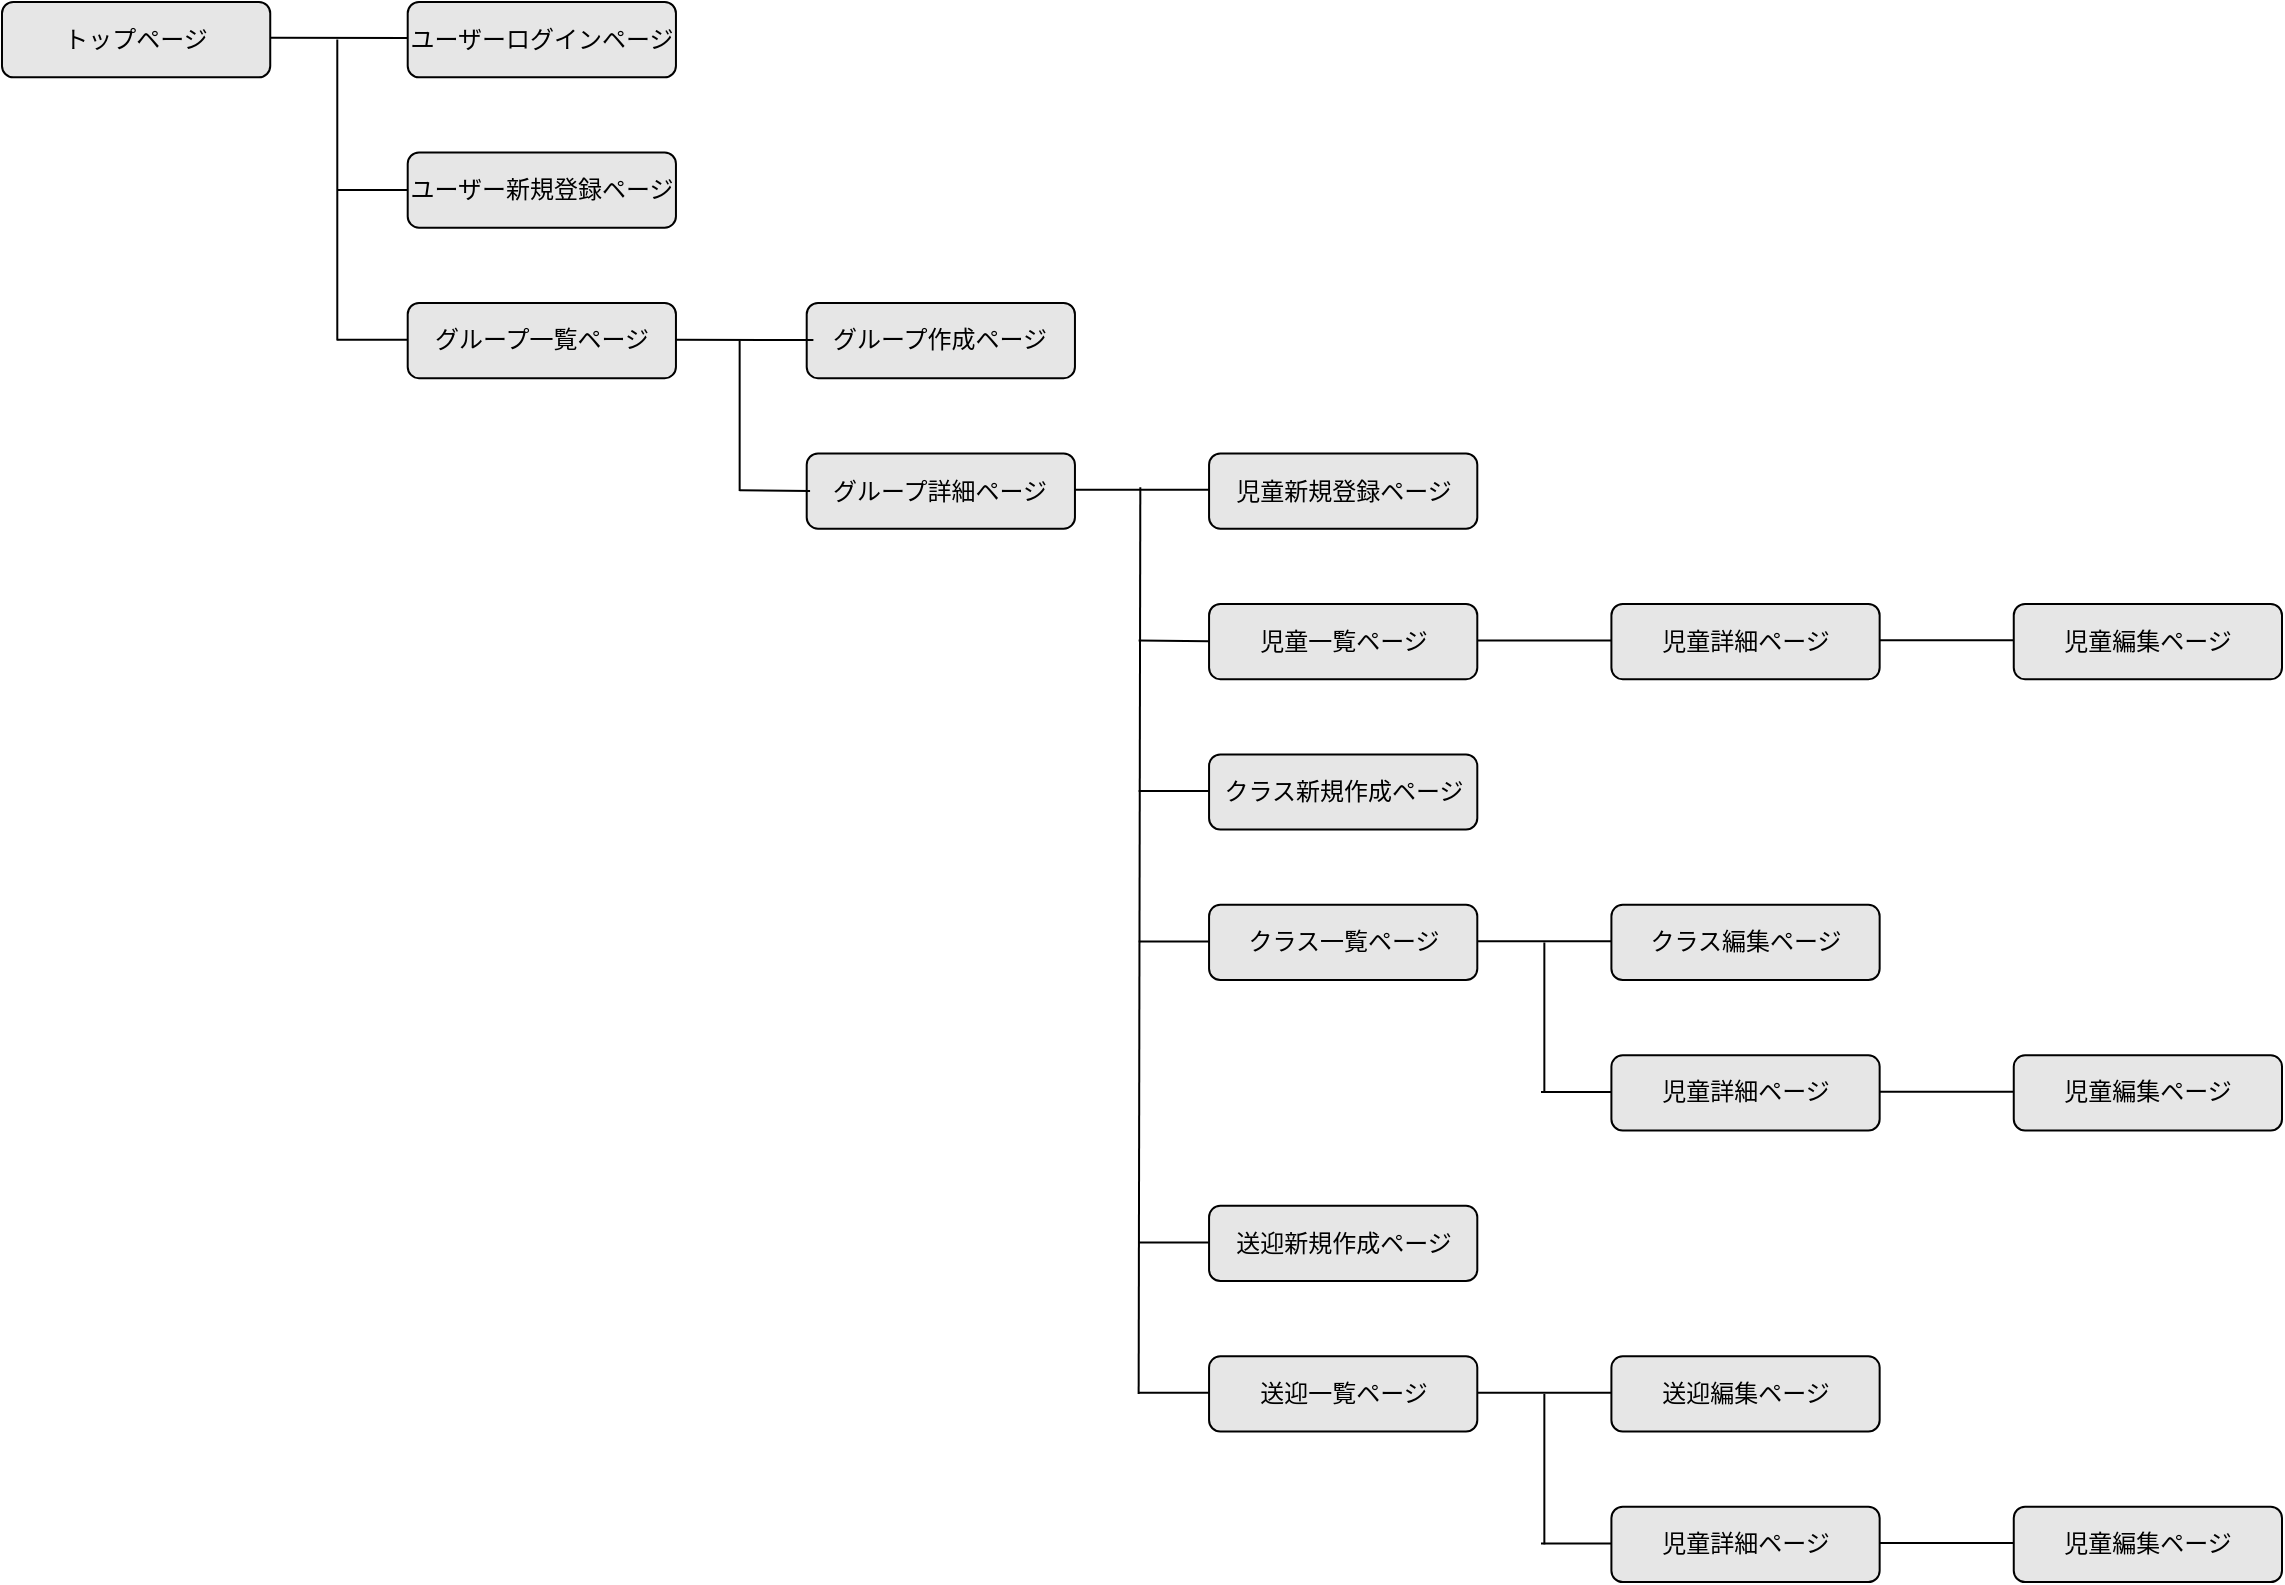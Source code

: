 <mxfile>
    <diagram id="7zO7y5w-HNMWgSmHB4d3" name="ページ1">
        <mxGraphModel dx="1570" dy="1423" grid="1" gridSize="10" guides="1" tooltips="1" connect="1" arrows="1" fold="1" page="1" pageScale="1" pageWidth="1169" pageHeight="827" background="#ffffff" math="0" shadow="0">
            <root>
                <mxCell id="0"/>
                <mxCell id="1" parent="0"/>
                <mxCell id="87" value="" style="group" vertex="1" connectable="0" parent="1">
                    <mxGeometry x="10" y="20" width="1140" height="790" as="geometry"/>
                </mxCell>
                <mxCell id="2" value="トップページ" style="rounded=1;whiteSpace=wrap;html=1;fillColor=#E6E6E6;fontColor=#000000;strokeWidth=1;strokeColor=#000000;movable=1;cloneable=1;deletable=1;snapToPoint=0;" parent="87" vertex="1">
                    <mxGeometry width="134.118" height="37.619" as="geometry"/>
                </mxCell>
                <mxCell id="3" value="グループ詳細ページ" style="rounded=1;whiteSpace=wrap;html=1;fillColor=#E6E6E6;fontColor=#000000;strokeWidth=1;strokeColor=#000000;movable=1;cloneable=1;deletable=1;snapToPoint=0;" parent="87" vertex="1">
                    <mxGeometry x="402.353" y="225.714" width="134.118" height="37.619" as="geometry"/>
                </mxCell>
                <mxCell id="4" value="ユーザー新規登録ページ" style="rounded=1;whiteSpace=wrap;html=1;fillColor=#E6E6E6;fontColor=#000000;strokeWidth=1;strokeColor=#000000;movable=1;cloneable=1;deletable=1;snapToPoint=0;" parent="87" vertex="1">
                    <mxGeometry x="202.853" y="75.238" width="134.118" height="37.619" as="geometry"/>
                </mxCell>
                <mxCell id="5" value="ユーザーログインページ" style="rounded=1;whiteSpace=wrap;html=1;fillColor=#E6E6E6;fontColor=#000000;strokeWidth=1;strokeColor=#000000;movable=1;cloneable=1;deletable=1;snapToPoint=0;" parent="87" vertex="1">
                    <mxGeometry x="202.853" width="134.118" height="37.619" as="geometry"/>
                </mxCell>
                <mxCell id="6" value="児童新規登録ページ" style="rounded=1;whiteSpace=wrap;html=1;fillColor=#E6E6E6;fontColor=#000000;strokeWidth=1;strokeColor=#000000;movable=1;cloneable=1;deletable=1;snapToPoint=0;" parent="87" vertex="1">
                    <mxGeometry x="603.529" y="225.714" width="134.118" height="37.619" as="geometry"/>
                </mxCell>
                <mxCell id="10" value="クラス一覧ページ" style="rounded=1;whiteSpace=wrap;html=1;fillColor=#E6E6E6;fontColor=#000000;strokeWidth=1;strokeColor=#000000;movable=1;cloneable=1;deletable=1;snapToPoint=0;" parent="87" vertex="1">
                    <mxGeometry x="603.529" y="451.429" width="134.118" height="37.619" as="geometry"/>
                </mxCell>
                <mxCell id="11" value="児童詳細ページ" style="rounded=1;whiteSpace=wrap;html=1;fillColor=#E6E6E6;fontColor=#000000;strokeWidth=1;strokeColor=#000000;movable=1;cloneable=1;deletable=1;snapToPoint=0;" parent="87" vertex="1">
                    <mxGeometry x="804.706" y="526.667" width="134.118" height="37.619" as="geometry"/>
                </mxCell>
                <mxCell id="12" value="送迎新規作成ページ" style="rounded=1;whiteSpace=wrap;html=1;fillColor=#E6E6E6;fontColor=#000000;strokeWidth=1;strokeColor=#000000;movable=1;cloneable=1;deletable=1;snapToPoint=0;" parent="87" vertex="1">
                    <mxGeometry x="603.529" y="601.905" width="134.118" height="37.619" as="geometry"/>
                </mxCell>
                <mxCell id="13" value="送迎一覧ページ" style="rounded=1;whiteSpace=wrap;html=1;fillColor=#E6E6E6;fontColor=#000000;strokeWidth=1;strokeColor=#000000;movable=1;cloneable=1;deletable=1;snapToPoint=0;" parent="87" vertex="1">
                    <mxGeometry x="603.529" y="677.143" width="134.118" height="37.619" as="geometry"/>
                </mxCell>
                <mxCell id="14" value="クラス新規作成ページ" style="rounded=1;whiteSpace=wrap;html=1;fillColor=#E6E6E6;fontColor=#000000;strokeWidth=1;strokeColor=#000000;movable=1;cloneable=1;deletable=1;snapToPoint=0;" parent="87" vertex="1">
                    <mxGeometry x="603.529" y="376.19" width="134.118" height="37.619" as="geometry"/>
                </mxCell>
                <mxCell id="15" value="送迎編集ページ" style="rounded=1;whiteSpace=wrap;html=1;fillColor=#E6E6E6;fontColor=#000000;strokeWidth=1;strokeColor=#000000;movable=1;cloneable=1;deletable=1;snapToPoint=0;" parent="87" vertex="1">
                    <mxGeometry x="804.706" y="677.143" width="134.118" height="37.619" as="geometry"/>
                </mxCell>
                <mxCell id="16" value="クラス編集ページ" style="rounded=1;whiteSpace=wrap;html=1;fillColor=#E6E6E6;fontColor=#000000;strokeWidth=1;strokeColor=#000000;movable=1;cloneable=1;deletable=1;snapToPoint=0;" parent="87" vertex="1">
                    <mxGeometry x="804.706" y="451.429" width="134.118" height="37.619" as="geometry"/>
                </mxCell>
                <mxCell id="18" value="児童編集ページ" style="rounded=1;whiteSpace=wrap;html=1;fillColor=#E6E6E6;fontColor=#000000;strokeWidth=1;strokeColor=#000000;movable=1;cloneable=1;deletable=1;snapToPoint=0;" parent="87" vertex="1">
                    <mxGeometry x="1005.882" y="526.667" width="134.118" height="37.619" as="geometry"/>
                </mxCell>
                <mxCell id="33" value="" style="endArrow=none;html=1;rounded=0;fontFamily=Helvetica;fontSize=12;fontColor=#000000;strokeColor=#000000;strokeWidth=1;" parent="87" edge="1">
                    <mxGeometry width="50" height="50" relative="1" as="geometry">
                        <mxPoint x="167.647" y="169.286" as="sourcePoint"/>
                        <mxPoint x="167.647" y="18.81" as="targetPoint"/>
                    </mxGeometry>
                </mxCell>
                <mxCell id="36" value="" style="endArrow=none;html=1;rounded=0;fontFamily=Helvetica;fontSize=12;fontColor=#000000;strokeColor=#000000;strokeWidth=1;entryX=0;entryY=0.5;entryDx=0;entryDy=0;exitX=1;exitY=0.5;exitDx=0;exitDy=0;" parent="87" edge="1">
                    <mxGeometry width="50" height="50" relative="1" as="geometry">
                        <mxPoint x="536.471" y="243.894" as="sourcePoint"/>
                        <mxPoint x="603.529" y="243.894" as="targetPoint"/>
                    </mxGeometry>
                </mxCell>
                <mxCell id="38" value="" style="endArrow=none;html=1;rounded=0;fontFamily=Helvetica;fontSize=12;fontColor=#000000;strokeColor=#000000;strokeWidth=1;entryX=0;entryY=0.5;entryDx=0;entryDy=0;exitX=1;exitY=0.5;exitDx=0;exitDy=0;" parent="87" edge="1">
                    <mxGeometry width="50" height="50" relative="1" as="geometry">
                        <mxPoint x="938.824" y="544.846" as="sourcePoint"/>
                        <mxPoint x="1005.882" y="544.846" as="targetPoint"/>
                    </mxGeometry>
                </mxCell>
                <mxCell id="39" value="" style="endArrow=none;html=1;rounded=0;fontFamily=Helvetica;fontSize=12;fontColor=#000000;strokeColor=#000000;strokeWidth=1;entryX=0;entryY=0.5;entryDx=0;entryDy=0;exitX=1;exitY=0.5;exitDx=0;exitDy=0;" parent="87" edge="1">
                    <mxGeometry width="50" height="50" relative="1" as="geometry">
                        <mxPoint x="737.647" y="469.608" as="sourcePoint"/>
                        <mxPoint x="804.706" y="469.608" as="targetPoint"/>
                    </mxGeometry>
                </mxCell>
                <mxCell id="40" value="" style="endArrow=none;html=1;rounded=0;fontFamily=Helvetica;fontSize=12;fontColor=#000000;strokeColor=#000000;strokeWidth=1;entryX=0;entryY=0.5;entryDx=0;entryDy=0;exitX=1;exitY=0.5;exitDx=0;exitDy=0;" parent="87" edge="1">
                    <mxGeometry width="50" height="50" relative="1" as="geometry">
                        <mxPoint x="737.647" y="695.322" as="sourcePoint"/>
                        <mxPoint x="804.706" y="695.322" as="targetPoint"/>
                    </mxGeometry>
                </mxCell>
                <mxCell id="49" value="" style="endArrow=none;html=1;rounded=0;fontFamily=Helvetica;fontSize=12;fontColor=#000000;strokeColor=#000000;strokeWidth=1;" parent="87" edge="1">
                    <mxGeometry width="50" height="50" relative="1" as="geometry">
                        <mxPoint x="568.324" y="695.952" as="sourcePoint"/>
                        <mxPoint x="569.162" y="242.643" as="targetPoint"/>
                    </mxGeometry>
                </mxCell>
                <mxCell id="50" value="" style="endArrow=none;html=1;rounded=0;fontFamily=Helvetica;fontSize=12;fontColor=#000000;strokeColor=#000000;strokeWidth=1;entryX=0;entryY=0.5;entryDx=0;entryDy=0;" parent="87" target="4" edge="1">
                    <mxGeometry width="50" height="50" relative="1" as="geometry">
                        <mxPoint x="167.647" y="94.048" as="sourcePoint"/>
                        <mxPoint x="400.676" y="176.81" as="targetPoint"/>
                    </mxGeometry>
                </mxCell>
                <mxCell id="51" value="" style="endArrow=none;html=1;rounded=0;fontFamily=Helvetica;fontSize=12;fontColor=#000000;strokeColor=#000000;strokeWidth=1;entryX=0;entryY=0.5;entryDx=0;entryDy=0;" parent="87" edge="1">
                    <mxGeometry width="50" height="50" relative="1" as="geometry">
                        <mxPoint x="368.824" y="244.101" as="sourcePoint"/>
                        <mxPoint x="404.029" y="244.514" as="targetPoint"/>
                    </mxGeometry>
                </mxCell>
                <mxCell id="53" value="" style="endArrow=none;html=1;rounded=0;fontFamily=Helvetica;fontSize=12;fontColor=#000000;strokeColor=#000000;strokeWidth=1;entryX=0;entryY=0.5;entryDx=0;entryDy=0;" parent="87" edge="1">
                    <mxGeometry width="50" height="50" relative="1" as="geometry">
                        <mxPoint x="568.324" y="469.711" as="sourcePoint"/>
                        <mxPoint x="603.529" y="469.711" as="targetPoint"/>
                    </mxGeometry>
                </mxCell>
                <mxCell id="54" value="" style="endArrow=none;html=1;rounded=0;fontFamily=Helvetica;fontSize=12;fontColor=#000000;strokeColor=#000000;strokeWidth=1;entryX=0;entryY=0.5;entryDx=0;entryDy=0;" parent="87" edge="1">
                    <mxGeometry width="50" height="50" relative="1" as="geometry">
                        <mxPoint x="568.324" y="620.188" as="sourcePoint"/>
                        <mxPoint x="603.529" y="620.188" as="targetPoint"/>
                    </mxGeometry>
                </mxCell>
                <mxCell id="56" value="" style="endArrow=none;html=1;rounded=0;fontFamily=Helvetica;fontSize=12;fontColor=#000000;strokeColor=#000000;strokeWidth=1;entryX=0;entryY=0.5;entryDx=0;entryDy=0;" parent="87" edge="1">
                    <mxGeometry width="50" height="50" relative="1" as="geometry">
                        <mxPoint x="568.324" y="695.426" as="sourcePoint"/>
                        <mxPoint x="603.529" y="695.426" as="targetPoint"/>
                    </mxGeometry>
                </mxCell>
                <mxCell id="60" value="" style="endArrow=none;html=1;rounded=0;fontFamily=Helvetica;fontSize=12;fontColor=#000000;strokeColor=#000000;strokeWidth=1;entryX=0;entryY=0.5;entryDx=0;entryDy=0;" parent="87" edge="1">
                    <mxGeometry width="50" height="50" relative="1" as="geometry">
                        <mxPoint x="568.324" y="394.445" as="sourcePoint"/>
                        <mxPoint x="603.529" y="394.445" as="targetPoint"/>
                    </mxGeometry>
                </mxCell>
                <mxCell id="61" value="グループ一覧ページ" style="rounded=1;whiteSpace=wrap;html=1;fillColor=#E6E6E6;fontColor=#000000;strokeWidth=1;strokeColor=#000000;movable=1;cloneable=1;deletable=1;snapToPoint=0;" parent="87" vertex="1">
                    <mxGeometry x="202.853" y="150.476" width="134.118" height="37.619" as="geometry"/>
                </mxCell>
                <mxCell id="62" value="グループ作成ページ" style="rounded=1;whiteSpace=wrap;html=1;fillColor=#E6E6E6;fontColor=#000000;strokeWidth=1;strokeColor=#000000;movable=1;cloneable=1;deletable=1;snapToPoint=0;" parent="87" vertex="1">
                    <mxGeometry x="402.353" y="150.476" width="134.118" height="37.619" as="geometry"/>
                </mxCell>
                <mxCell id="63" value="" style="endArrow=none;html=1;rounded=0;fontFamily=Helvetica;fontSize=12;fontColor=#000000;strokeColor=#000000;strokeWidth=1;entryX=0;entryY=0.5;entryDx=0;entryDy=0;" parent="87" edge="1">
                    <mxGeometry width="50" height="50" relative="1" as="geometry">
                        <mxPoint x="134.118" y="17.869" as="sourcePoint"/>
                        <mxPoint x="202.853" y="18.029" as="targetPoint"/>
                    </mxGeometry>
                </mxCell>
                <mxCell id="64" value="" style="endArrow=none;html=1;rounded=0;fontFamily=Helvetica;fontSize=12;fontColor=#000000;strokeColor=#000000;strokeWidth=1;entryX=0;entryY=0.5;entryDx=0;entryDy=0;" parent="87" edge="1">
                    <mxGeometry width="50" height="50" relative="1" as="geometry">
                        <mxPoint x="336.971" y="168.863" as="sourcePoint"/>
                        <mxPoint x="405.706" y="169.022" as="targetPoint"/>
                    </mxGeometry>
                </mxCell>
                <mxCell id="65" value="" style="endArrow=none;html=1;rounded=0;fontFamily=Helvetica;fontSize=12;fontColor=#000000;strokeColor=#000000;strokeWidth=1;entryX=0;entryY=0.5;entryDx=0;entryDy=0;" parent="87" edge="1">
                    <mxGeometry width="50" height="50" relative="1" as="geometry">
                        <mxPoint x="167.647" y="168.863" as="sourcePoint"/>
                        <mxPoint x="202.853" y="168.863" as="targetPoint"/>
                    </mxGeometry>
                </mxCell>
                <mxCell id="67" value="児童一覧ページ" style="rounded=1;whiteSpace=wrap;html=1;fillColor=#E6E6E6;fontColor=#000000;strokeWidth=1;strokeColor=#000000;movable=1;cloneable=1;deletable=1;snapToPoint=0;" parent="87" vertex="1">
                    <mxGeometry x="603.529" y="300.952" width="134.118" height="37.619" as="geometry"/>
                </mxCell>
                <mxCell id="68" value="" style="endArrow=none;html=1;rounded=0;fontFamily=Helvetica;fontSize=12;fontColor=#000000;strokeColor=#000000;strokeWidth=1;entryX=0;entryY=0.5;entryDx=0;entryDy=0;" parent="87" edge="1">
                    <mxGeometry width="50" height="50" relative="1" as="geometry">
                        <mxPoint x="568.324" y="319.207" as="sourcePoint"/>
                        <mxPoint x="603.529" y="319.621" as="targetPoint"/>
                    </mxGeometry>
                </mxCell>
                <mxCell id="69" value="" style="endArrow=none;html=1;rounded=0;fontFamily=Helvetica;fontSize=12;fontColor=#000000;strokeColor=#000000;strokeWidth=1;" parent="87" edge="1">
                    <mxGeometry width="50" height="50" relative="1" as="geometry">
                        <mxPoint x="368.824" y="244.524" as="sourcePoint"/>
                        <mxPoint x="368.824" y="169.286" as="targetPoint"/>
                    </mxGeometry>
                </mxCell>
                <mxCell id="71" value="児童詳細ページ" style="rounded=1;whiteSpace=wrap;html=1;fillColor=#E6E6E6;fontColor=#000000;strokeWidth=1;strokeColor=#000000;movable=1;cloneable=1;deletable=1;snapToPoint=0;" vertex="1" parent="87">
                    <mxGeometry x="804.706" y="300.952" width="134.118" height="37.619" as="geometry"/>
                </mxCell>
                <mxCell id="72" value="児童編集ページ" style="rounded=1;whiteSpace=wrap;html=1;fillColor=#E6E6E6;fontColor=#000000;strokeWidth=1;strokeColor=#000000;movable=1;cloneable=1;deletable=1;snapToPoint=0;" vertex="1" parent="87">
                    <mxGeometry x="1005.882" y="300.952" width="134.118" height="37.619" as="geometry"/>
                </mxCell>
                <mxCell id="73" value="" style="endArrow=none;html=1;rounded=0;fontFamily=Helvetica;fontSize=12;fontColor=#000000;strokeColor=#000000;strokeWidth=1;entryX=0;entryY=0.5;entryDx=0;entryDy=0;exitX=1;exitY=0.5;exitDx=0;exitDy=0;" edge="1" parent="87">
                    <mxGeometry width="50" height="50" relative="1" as="geometry">
                        <mxPoint x="938.824" y="319.132" as="sourcePoint"/>
                        <mxPoint x="1005.882" y="319.132" as="targetPoint"/>
                    </mxGeometry>
                </mxCell>
                <mxCell id="74" value="" style="endArrow=none;html=1;rounded=0;fontFamily=Helvetica;fontSize=12;fontColor=#000000;strokeColor=#000000;strokeWidth=1;entryX=0;entryY=0.5;entryDx=0;entryDy=0;" edge="1" parent="87">
                    <mxGeometry width="50" height="50" relative="1" as="geometry">
                        <mxPoint x="769.5" y="545.006" as="sourcePoint"/>
                        <mxPoint x="804.706" y="545.006" as="targetPoint"/>
                    </mxGeometry>
                </mxCell>
                <mxCell id="79" value="児童詳細ページ" style="rounded=1;whiteSpace=wrap;html=1;fillColor=#E6E6E6;fontColor=#000000;strokeWidth=1;strokeColor=#000000;movable=1;cloneable=1;deletable=1;snapToPoint=0;" vertex="1" parent="87">
                    <mxGeometry x="804.706" y="752.381" width="134.118" height="37.619" as="geometry"/>
                </mxCell>
                <mxCell id="80" value="児童編集ページ" style="rounded=1;whiteSpace=wrap;html=1;fillColor=#E6E6E6;fontColor=#000000;strokeWidth=1;strokeColor=#000000;movable=1;cloneable=1;deletable=1;snapToPoint=0;" vertex="1" parent="87">
                    <mxGeometry x="1005.882" y="752.381" width="134.118" height="37.619" as="geometry"/>
                </mxCell>
                <mxCell id="81" value="" style="endArrow=none;html=1;rounded=0;fontFamily=Helvetica;fontSize=12;fontColor=#000000;strokeColor=#000000;strokeWidth=1;entryX=0;entryY=0.5;entryDx=0;entryDy=0;exitX=1;exitY=0.5;exitDx=0;exitDy=0;" edge="1" parent="87">
                    <mxGeometry width="50" height="50" relative="1" as="geometry">
                        <mxPoint x="938.824" y="770.56" as="sourcePoint"/>
                        <mxPoint x="1005.882" y="770.56" as="targetPoint"/>
                    </mxGeometry>
                </mxCell>
                <mxCell id="82" value="" style="endArrow=none;html=1;rounded=0;fontFamily=Helvetica;fontSize=12;fontColor=#000000;strokeColor=#000000;strokeWidth=1;entryX=0;entryY=0.5;entryDx=0;entryDy=0;" edge="1" parent="87">
                    <mxGeometry width="50" height="50" relative="1" as="geometry">
                        <mxPoint x="769.5" y="770.72" as="sourcePoint"/>
                        <mxPoint x="804.706" y="770.72" as="targetPoint"/>
                    </mxGeometry>
                </mxCell>
                <mxCell id="84" value="" style="endArrow=none;html=1;rounded=0;fontFamily=Helvetica;fontSize=12;fontColor=#000000;strokeColor=#000000;strokeWidth=1;entryX=0;entryY=0.5;entryDx=0;entryDy=0;exitX=1;exitY=0.5;exitDx=0;exitDy=0;" edge="1" parent="87">
                    <mxGeometry width="50" height="50" relative="1" as="geometry">
                        <mxPoint x="737.647" y="319.292" as="sourcePoint"/>
                        <mxPoint x="804.706" y="319.292" as="targetPoint"/>
                    </mxGeometry>
                </mxCell>
                <mxCell id="85" value="" style="endArrow=none;html=1;rounded=0;fontFamily=Helvetica;fontSize=12;fontColor=#000000;strokeColor=#000000;strokeWidth=1;" edge="1" parent="87">
                    <mxGeometry width="50" height="50" relative="1" as="geometry">
                        <mxPoint x="771.176" y="545.476" as="sourcePoint"/>
                        <mxPoint x="771.176" y="470.238" as="targetPoint"/>
                    </mxGeometry>
                </mxCell>
                <mxCell id="86" value="" style="endArrow=none;html=1;rounded=0;fontFamily=Helvetica;fontSize=12;fontColor=#000000;strokeColor=#000000;strokeWidth=1;" edge="1" parent="87">
                    <mxGeometry width="50" height="50" relative="1" as="geometry">
                        <mxPoint x="771.176" y="771.19" as="sourcePoint"/>
                        <mxPoint x="771.176" y="695.952" as="targetPoint"/>
                    </mxGeometry>
                </mxCell>
            </root>
        </mxGraphModel>
    </diagram>
</mxfile>